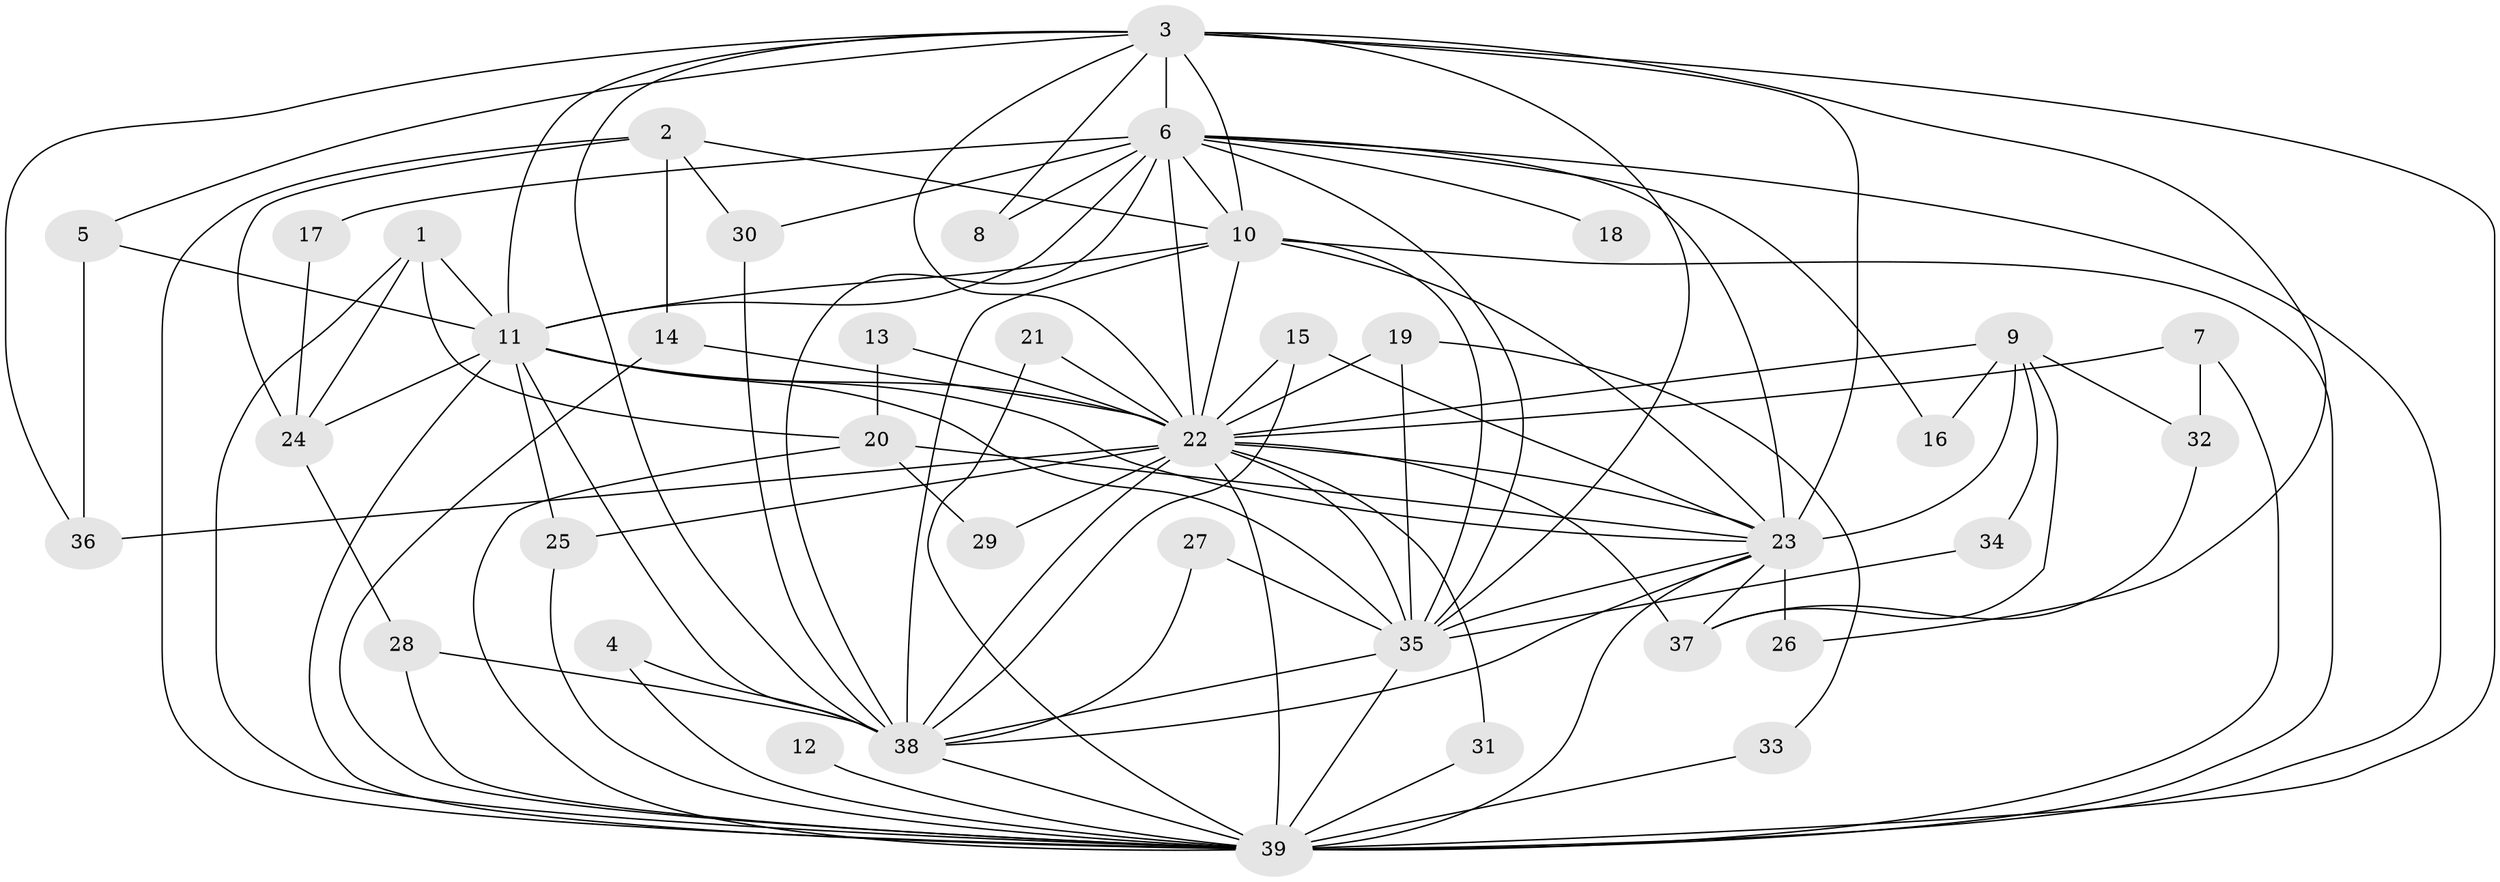 // original degree distribution, {14: 0.015625, 17: 0.015625, 24: 0.015625, 15: 0.015625, 25: 0.015625, 16: 0.046875, 12: 0.015625, 13: 0.015625, 7: 0.015625, 4: 0.03125, 5: 0.046875, 2: 0.5625, 3: 0.1875}
// Generated by graph-tools (version 1.1) at 2025/36/03/04/25 23:36:23]
// undirected, 39 vertices, 104 edges
graph export_dot {
  node [color=gray90,style=filled];
  1;
  2;
  3;
  4;
  5;
  6;
  7;
  8;
  9;
  10;
  11;
  12;
  13;
  14;
  15;
  16;
  17;
  18;
  19;
  20;
  21;
  22;
  23;
  24;
  25;
  26;
  27;
  28;
  29;
  30;
  31;
  32;
  33;
  34;
  35;
  36;
  37;
  38;
  39;
  1 -- 11 [weight=1.0];
  1 -- 20 [weight=1.0];
  1 -- 24 [weight=1.0];
  1 -- 39 [weight=1.0];
  2 -- 10 [weight=1.0];
  2 -- 14 [weight=1.0];
  2 -- 24 [weight=1.0];
  2 -- 30 [weight=1.0];
  2 -- 39 [weight=1.0];
  3 -- 5 [weight=1.0];
  3 -- 6 [weight=2.0];
  3 -- 8 [weight=1.0];
  3 -- 10 [weight=2.0];
  3 -- 11 [weight=2.0];
  3 -- 22 [weight=1.0];
  3 -- 23 [weight=1.0];
  3 -- 26 [weight=1.0];
  3 -- 35 [weight=1.0];
  3 -- 36 [weight=1.0];
  3 -- 38 [weight=1.0];
  3 -- 39 [weight=1.0];
  4 -- 38 [weight=1.0];
  4 -- 39 [weight=1.0];
  5 -- 11 [weight=1.0];
  5 -- 36 [weight=1.0];
  6 -- 8 [weight=1.0];
  6 -- 10 [weight=2.0];
  6 -- 11 [weight=1.0];
  6 -- 16 [weight=1.0];
  6 -- 17 [weight=1.0];
  6 -- 18 [weight=1.0];
  6 -- 22 [weight=1.0];
  6 -- 23 [weight=1.0];
  6 -- 30 [weight=1.0];
  6 -- 35 [weight=1.0];
  6 -- 38 [weight=1.0];
  6 -- 39 [weight=1.0];
  7 -- 22 [weight=1.0];
  7 -- 32 [weight=1.0];
  7 -- 39 [weight=1.0];
  9 -- 16 [weight=1.0];
  9 -- 22 [weight=1.0];
  9 -- 23 [weight=2.0];
  9 -- 32 [weight=1.0];
  9 -- 34 [weight=1.0];
  9 -- 37 [weight=1.0];
  10 -- 11 [weight=4.0];
  10 -- 22 [weight=3.0];
  10 -- 23 [weight=2.0];
  10 -- 35 [weight=2.0];
  10 -- 38 [weight=3.0];
  10 -- 39 [weight=3.0];
  11 -- 22 [weight=1.0];
  11 -- 23 [weight=1.0];
  11 -- 24 [weight=1.0];
  11 -- 25 [weight=1.0];
  11 -- 35 [weight=1.0];
  11 -- 38 [weight=1.0];
  11 -- 39 [weight=1.0];
  12 -- 39 [weight=1.0];
  13 -- 20 [weight=1.0];
  13 -- 22 [weight=1.0];
  14 -- 22 [weight=1.0];
  14 -- 39 [weight=1.0];
  15 -- 22 [weight=1.0];
  15 -- 23 [weight=1.0];
  15 -- 38 [weight=1.0];
  17 -- 24 [weight=1.0];
  19 -- 22 [weight=1.0];
  19 -- 33 [weight=1.0];
  19 -- 35 [weight=1.0];
  20 -- 23 [weight=1.0];
  20 -- 29 [weight=1.0];
  20 -- 39 [weight=1.0];
  21 -- 22 [weight=1.0];
  21 -- 39 [weight=1.0];
  22 -- 23 [weight=1.0];
  22 -- 25 [weight=1.0];
  22 -- 29 [weight=1.0];
  22 -- 31 [weight=1.0];
  22 -- 35 [weight=2.0];
  22 -- 36 [weight=1.0];
  22 -- 37 [weight=1.0];
  22 -- 38 [weight=2.0];
  22 -- 39 [weight=1.0];
  23 -- 26 [weight=1.0];
  23 -- 35 [weight=1.0];
  23 -- 37 [weight=1.0];
  23 -- 38 [weight=1.0];
  23 -- 39 [weight=2.0];
  24 -- 28 [weight=1.0];
  25 -- 39 [weight=1.0];
  27 -- 35 [weight=1.0];
  27 -- 38 [weight=1.0];
  28 -- 38 [weight=1.0];
  28 -- 39 [weight=1.0];
  30 -- 38 [weight=1.0];
  31 -- 39 [weight=1.0];
  32 -- 37 [weight=1.0];
  33 -- 39 [weight=1.0];
  34 -- 35 [weight=1.0];
  35 -- 38 [weight=1.0];
  35 -- 39 [weight=1.0];
  38 -- 39 [weight=1.0];
}
